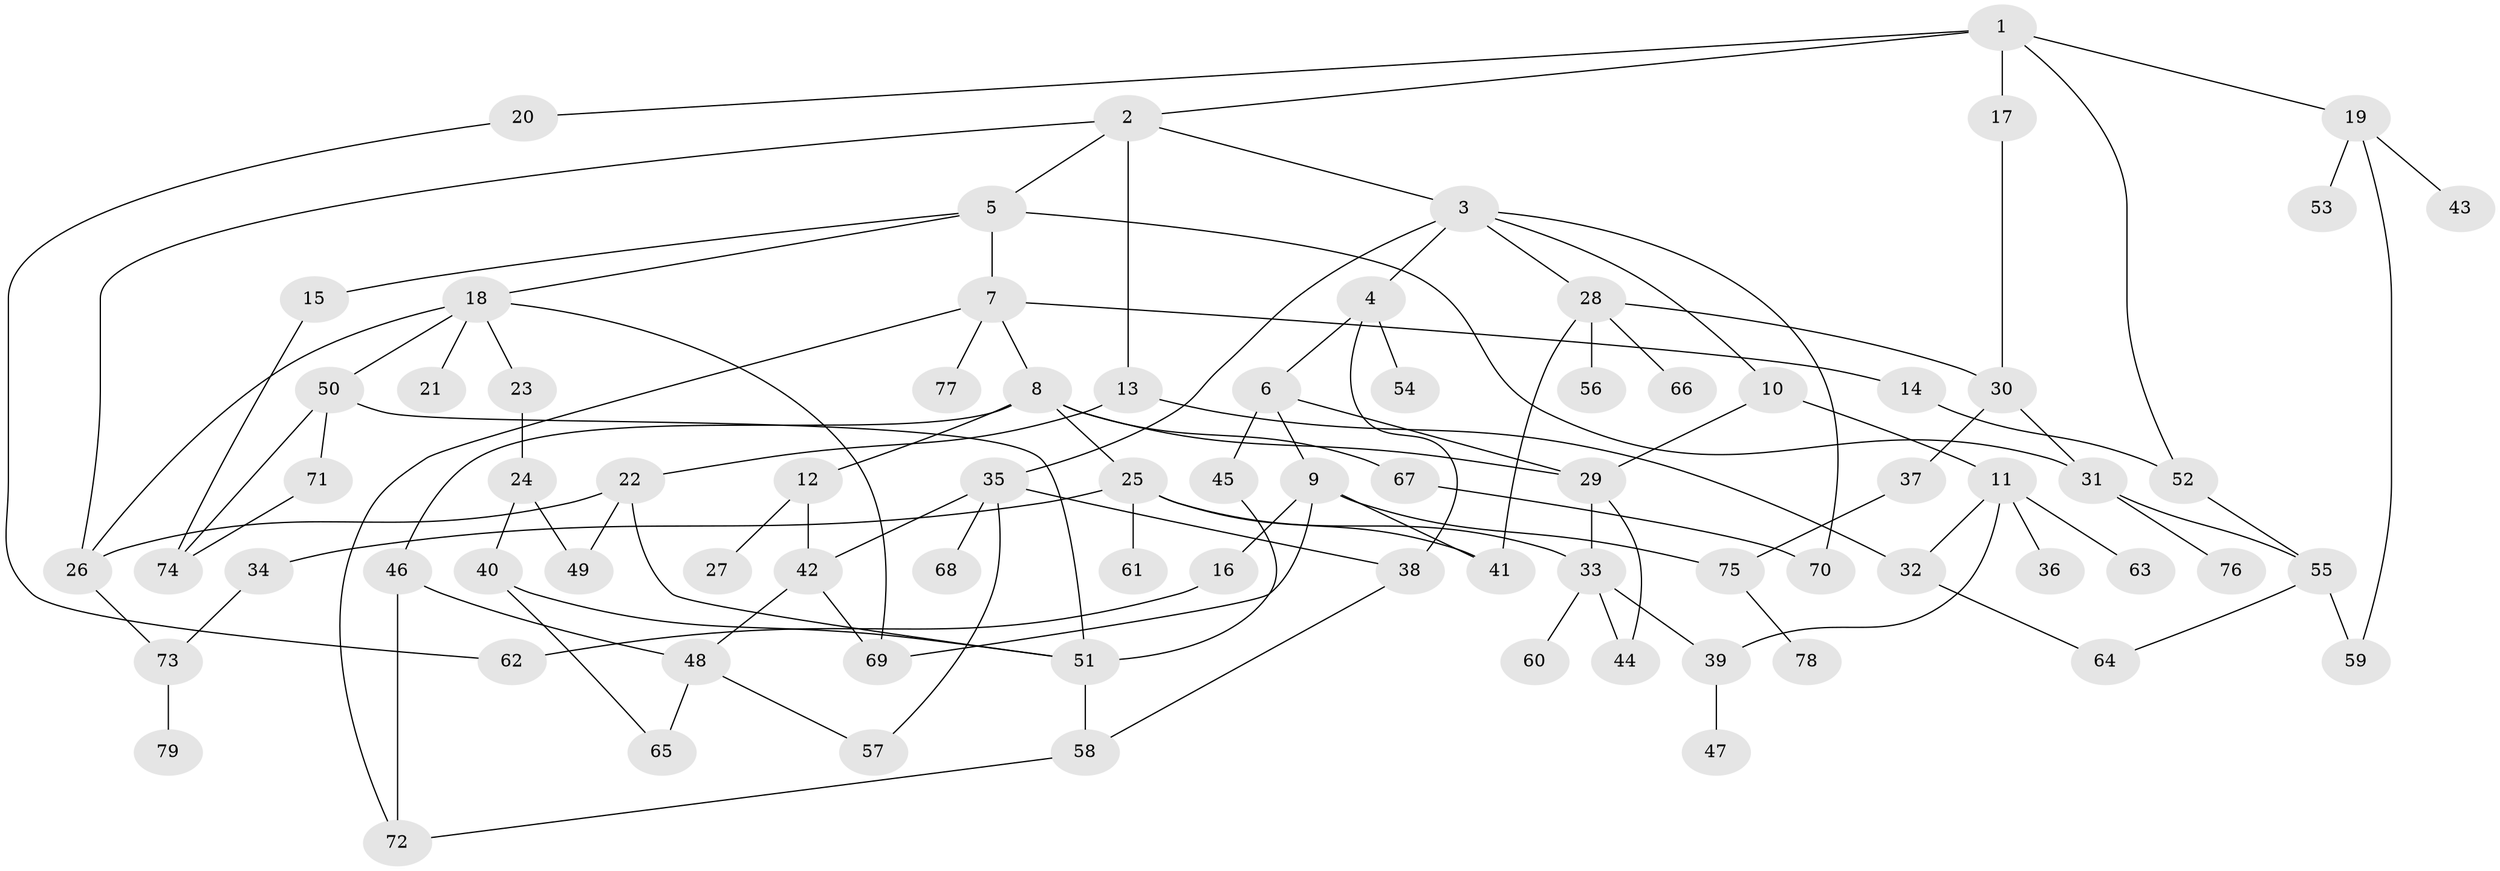 // coarse degree distribution, {12: 0.03225806451612903, 15: 0.03225806451612903, 3: 0.12903225806451613, 4: 0.06451612903225806, 9: 0.03225806451612903, 6: 0.03225806451612903, 2: 0.2903225806451613, 5: 0.06451612903225806, 1: 0.2903225806451613, 7: 0.03225806451612903}
// Generated by graph-tools (version 1.1) at 2025/17/03/04/25 18:17:11]
// undirected, 79 vertices, 114 edges
graph export_dot {
graph [start="1"]
  node [color=gray90,style=filled];
  1;
  2;
  3;
  4;
  5;
  6;
  7;
  8;
  9;
  10;
  11;
  12;
  13;
  14;
  15;
  16;
  17;
  18;
  19;
  20;
  21;
  22;
  23;
  24;
  25;
  26;
  27;
  28;
  29;
  30;
  31;
  32;
  33;
  34;
  35;
  36;
  37;
  38;
  39;
  40;
  41;
  42;
  43;
  44;
  45;
  46;
  47;
  48;
  49;
  50;
  51;
  52;
  53;
  54;
  55;
  56;
  57;
  58;
  59;
  60;
  61;
  62;
  63;
  64;
  65;
  66;
  67;
  68;
  69;
  70;
  71;
  72;
  73;
  74;
  75;
  76;
  77;
  78;
  79;
  1 -- 2;
  1 -- 17;
  1 -- 19;
  1 -- 20;
  1 -- 52;
  2 -- 3;
  2 -- 5;
  2 -- 13;
  2 -- 26;
  3 -- 4;
  3 -- 10;
  3 -- 28;
  3 -- 35;
  3 -- 70;
  4 -- 6;
  4 -- 54;
  4 -- 38;
  5 -- 7;
  5 -- 15;
  5 -- 18;
  5 -- 31;
  6 -- 9;
  6 -- 45;
  6 -- 29;
  7 -- 8;
  7 -- 14;
  7 -- 72;
  7 -- 77;
  8 -- 12;
  8 -- 25;
  8 -- 46;
  8 -- 67;
  8 -- 29;
  9 -- 16;
  9 -- 69;
  9 -- 75;
  9 -- 41;
  10 -- 11;
  10 -- 29;
  11 -- 32;
  11 -- 36;
  11 -- 63;
  11 -- 39;
  12 -- 27;
  12 -- 42;
  13 -- 22;
  13 -- 32;
  14 -- 52;
  15 -- 74;
  16 -- 62;
  17 -- 30;
  18 -- 21;
  18 -- 23;
  18 -- 50;
  18 -- 26;
  18 -- 69;
  19 -- 43;
  19 -- 53;
  19 -- 59;
  20 -- 62;
  22 -- 49;
  22 -- 51;
  22 -- 26;
  23 -- 24;
  24 -- 40;
  24 -- 49;
  25 -- 34;
  25 -- 61;
  25 -- 41;
  25 -- 33;
  26 -- 73;
  28 -- 30;
  28 -- 41;
  28 -- 56;
  28 -- 66;
  29 -- 33;
  29 -- 44;
  30 -- 31;
  30 -- 37;
  31 -- 76;
  31 -- 55;
  32 -- 64;
  33 -- 39;
  33 -- 60;
  33 -- 44;
  34 -- 73;
  35 -- 38;
  35 -- 68;
  35 -- 57;
  35 -- 42;
  37 -- 75;
  38 -- 58;
  39 -- 47;
  40 -- 65;
  40 -- 51;
  42 -- 48;
  42 -- 69;
  45 -- 51;
  46 -- 48;
  46 -- 72;
  48 -- 57;
  48 -- 65;
  50 -- 71;
  50 -- 74;
  50 -- 51;
  51 -- 58;
  52 -- 55;
  55 -- 64;
  55 -- 59;
  58 -- 72;
  67 -- 70;
  71 -- 74;
  73 -- 79;
  75 -- 78;
}
